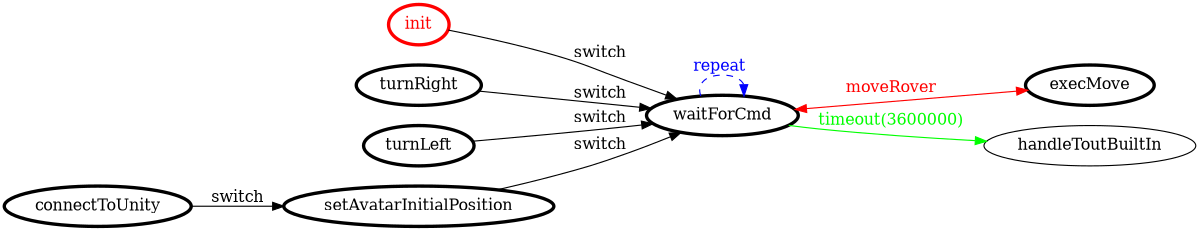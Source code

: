 /*
*
* A GraphViz DOT FSM description 
* Please use a GraphViz visualizer (like http://www.webgraphviz.com)
*  
*/

digraph finite_state_machine {
	rankdir=LR
	size="8,5"
	
	init [ color = red ][ fontcolor = red ][ penwidth = 3 ]
	execMove [ color = black ][ fontcolor = black ][ penwidth = 3 ]
	waitForCmd [ color = black ][ fontcolor = black ][ penwidth = 3 ]
	turnRight [ color = black ][ fontcolor = black ][ penwidth = 3 ]
	turnLeft [ color = black ][ fontcolor = black ][ penwidth = 3 ]
	setAvatarInitialPosition [ color = black ][ fontcolor = black ][ penwidth = 3 ]
	connectToUnity [ color = black ][ fontcolor = black ][ penwidth = 3 ]
	
	turnLeft -> waitForCmd [ label = "switch" ][ color = black ][ fontcolor = black ]
	waitForCmd -> execMove [ label = "moveRover" ][ color = red ][ fontcolor = red ][ dir = both ]
	waitForCmd -> handleToutBuiltIn [ label = "timeout(3600000)" ][ color = green ][ fontcolor = green ]
	setAvatarInitialPosition -> waitForCmd [ label = "switch" ][ color = black ][ fontcolor = black ]
	turnRight -> waitForCmd [ label = "switch" ][ color = black ][ fontcolor = black ]
	connectToUnity -> setAvatarInitialPosition [ label = "switch" ][ color = black ][ fontcolor = black ]
	init -> waitForCmd [ label = "switch" ][ color = black ][ fontcolor = black ]
	waitForCmd -> waitForCmd [ label = "repeat "][ style = dashed ][ color = blue ][ fontcolor = blue ]
}
